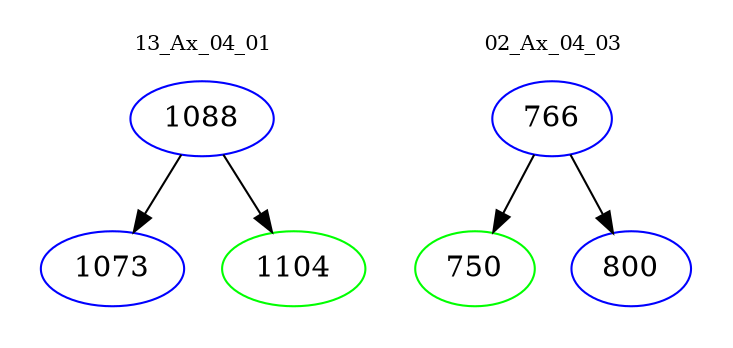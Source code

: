 digraph{
subgraph cluster_0 {
color = white
label = "13_Ax_04_01";
fontsize=10;
T0_1088 [label="1088", color="blue"]
T0_1088 -> T0_1073 [color="black"]
T0_1073 [label="1073", color="blue"]
T0_1088 -> T0_1104 [color="black"]
T0_1104 [label="1104", color="green"]
}
subgraph cluster_1 {
color = white
label = "02_Ax_04_03";
fontsize=10;
T1_766 [label="766", color="blue"]
T1_766 -> T1_750 [color="black"]
T1_750 [label="750", color="green"]
T1_766 -> T1_800 [color="black"]
T1_800 [label="800", color="blue"]
}
}
